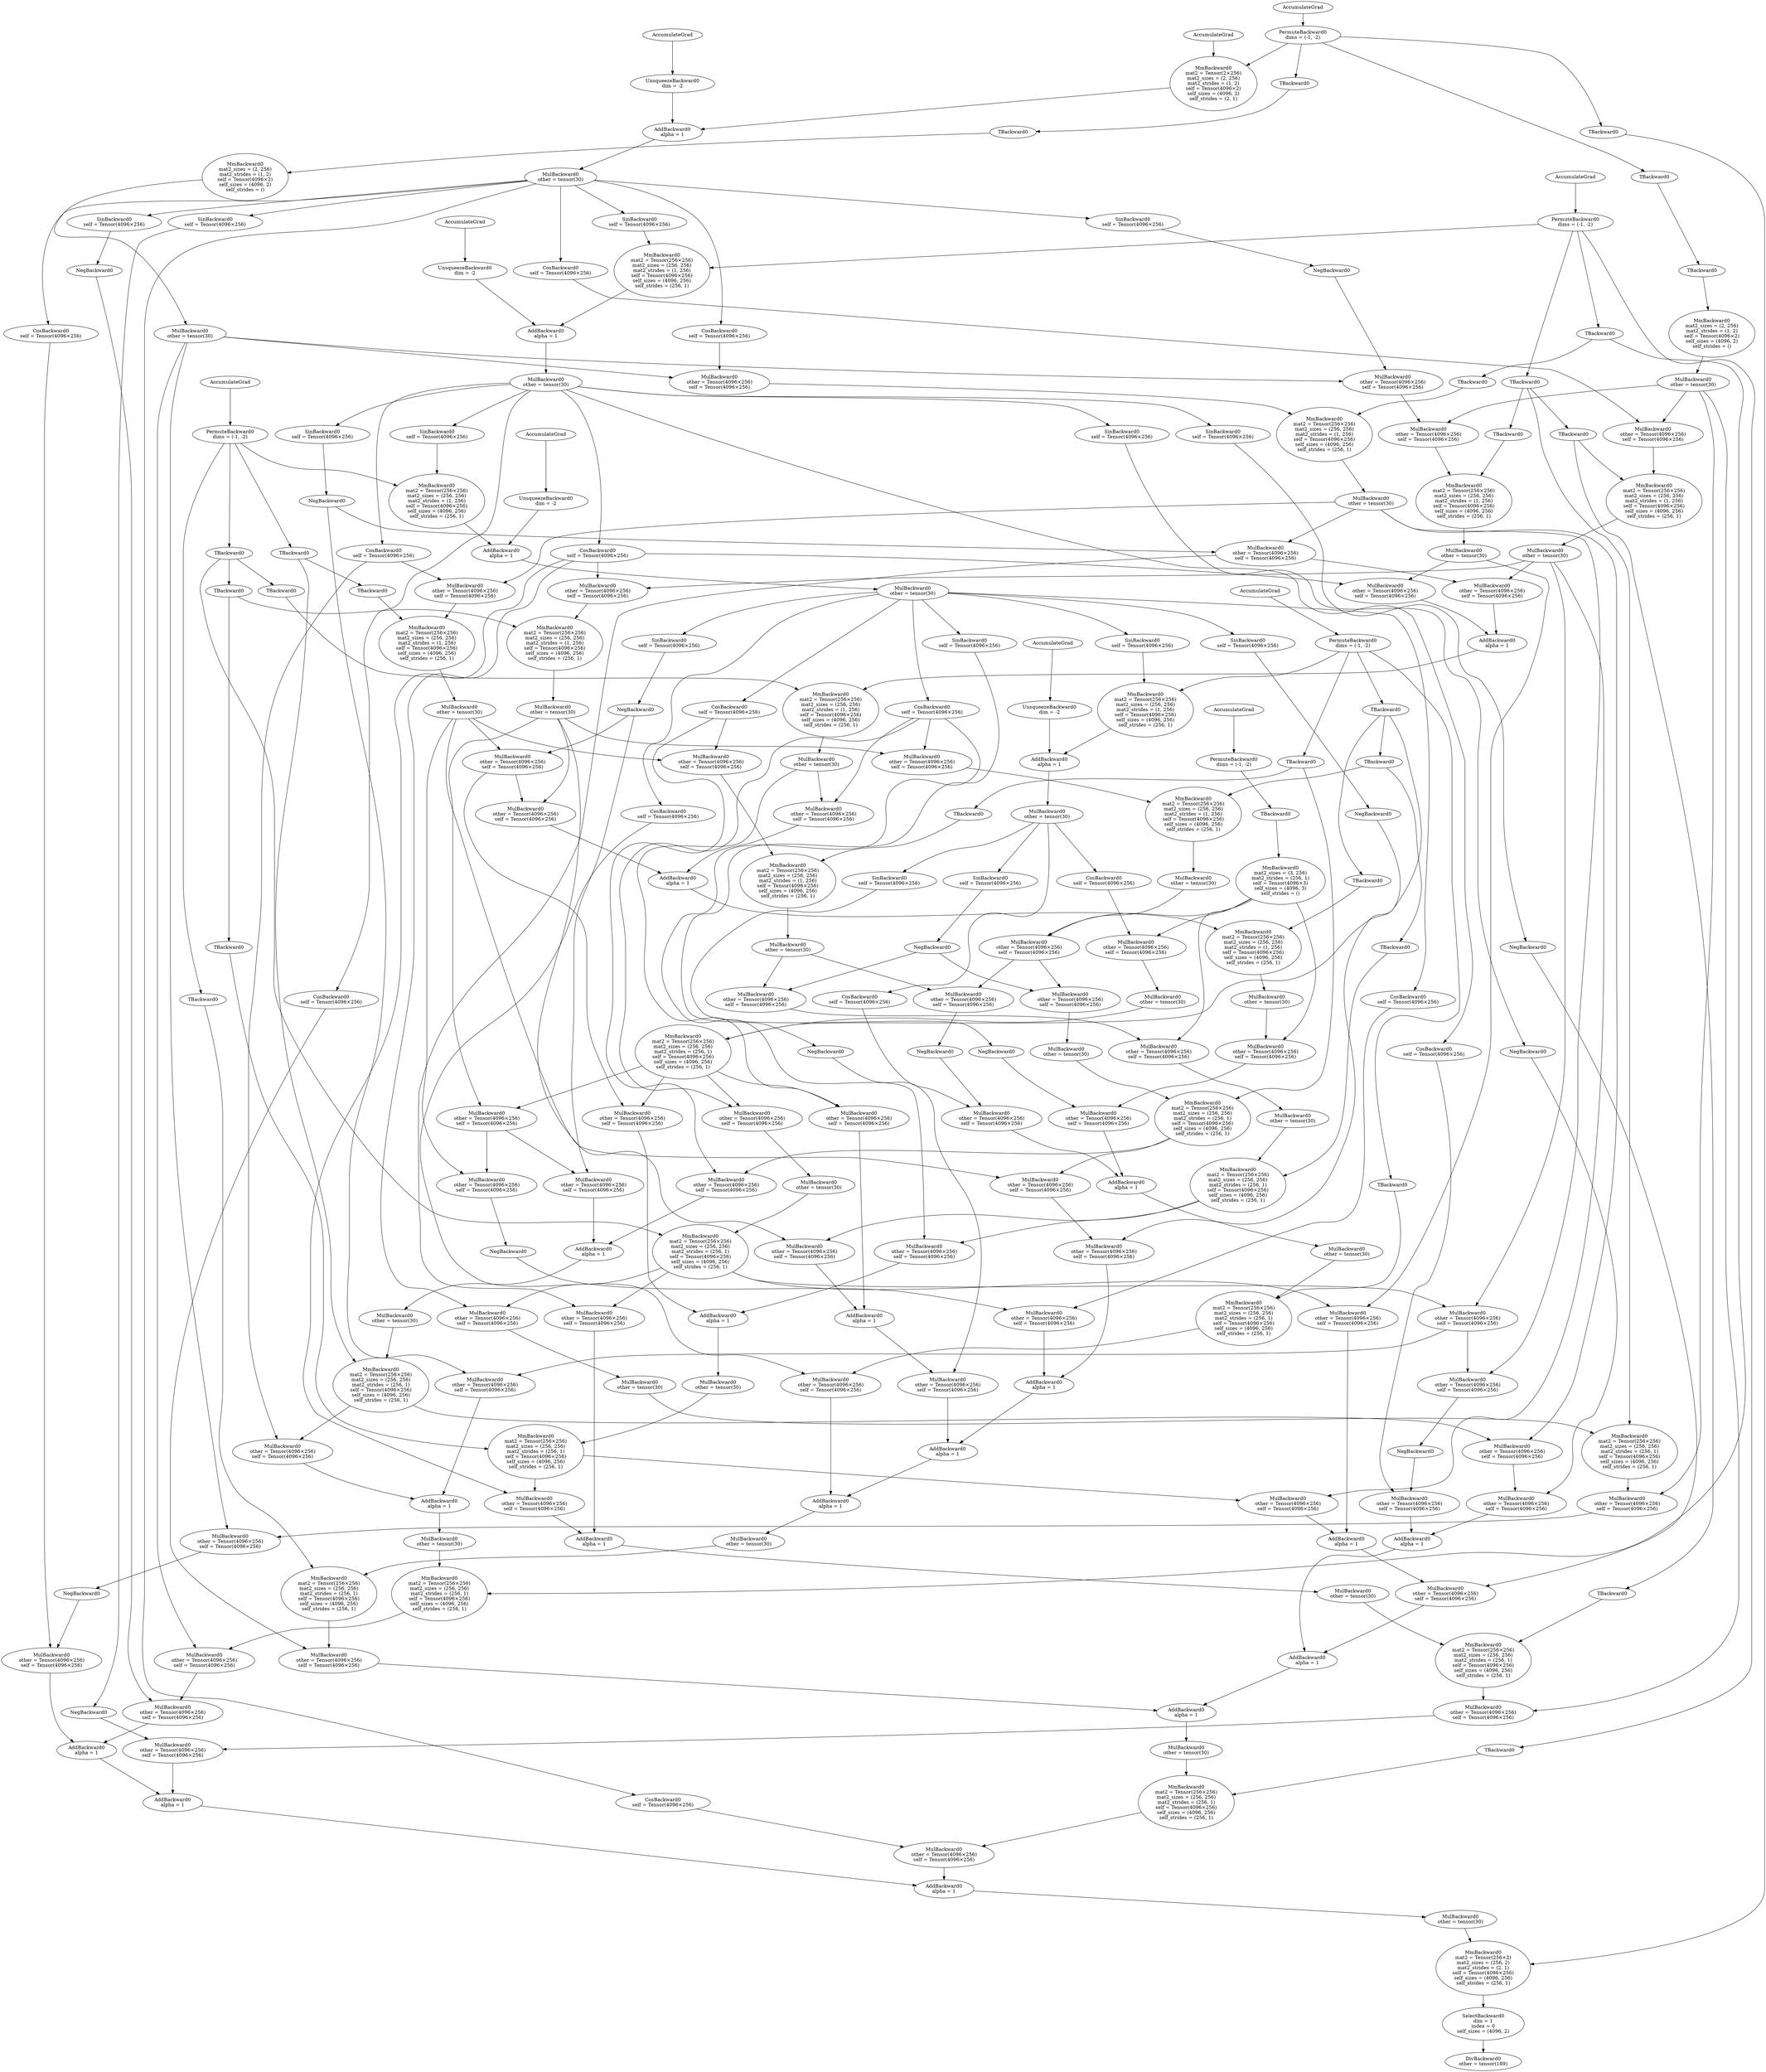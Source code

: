 digraph {
  "n14" -> "n13"
  "n13" -> "n12"
  "n12" -> "n11"
  "n11" -> "n10"
  "n10" -> "n9"
  "n9" -> "n8"
  "n13" -> "n26"
  "n26" -> "n25"
  "n25" -> "n24"
  "n24" -> "n23"
  "n23" -> "n22"
  "n31" -> "n30"
  "n13" -> "n30"
  "n30" -> "n29"
  "n33" -> "n32"
  "n32" -> "n29"
  "n29" -> "n28"
  "n28" -> "n27"
  "n27" -> "n22"
  "n22" -> "n21"
  "n37" -> "n36"
  "n36" -> "n35"
  "n35" -> "n34"
  "n34" -> "n21"
  "n21" -> "n20"
  "n20" -> "n19"
  "n47" -> "n46"
  "n46" -> "n45"
  "n45" -> "n44"
  "n44" -> "n43"
  "n28" -> "n60"
  "n60" -> "n59"
  "n36" -> "n59"
  "n59" -> "n58"
  "n62" -> "n61"
  "n61" -> "n58"
  "n58" -> "n57"
  "n57" -> "n56"
  "n56" -> "n55"
  "n64" -> "n63"
  "n63" -> "n55"
  "n55" -> "n54"
  "n66" -> "n65"
  "n65" -> "n54"
  "n54" -> "n53"
  "n53" -> "n52"
  "n52" -> "n51"
  "n68" -> "n67"
  "n67" -> "n51"
  "n51" -> "n50"
  "n70" -> "n69"
  "n69" -> "n50"
  "n50" -> "n49"
  "n49" -> "n48"
  "n48" -> "n43"
  "n43" -> "n42"
  "n42" -> "n41"
  "n67" -> "n71"
  "n71" -> "n41"
  "n41" -> "n40"
  "n53" -> "n72"
  "n72" -> "n40"
  "n40" -> "n39"
  "n39" -> "n38"
  "n63" -> "n73"
  "n73" -> "n38"
  "n38" -> "n19"
  "n19" -> "n18"
  "n57" -> "n75"
  "n75" -> "n74"
  "n74" -> "n18"
  "n18" -> "n17"
  "n20" -> "n84"
  "n57" -> "n85"
  "n85" -> "n84"
  "n84" -> "n83"
  "n73" -> "n86"
  "n86" -> "n83"
  "n83" -> "n82"
  "n82" -> "n81"
  "n41" -> "n81"
  "n81" -> "n80"
  "n53" -> "n88"
  "n88" -> "n87"
  "n87" -> "n80"
  "n80" -> "n79"
  "n82" -> "n96"
  "n72" -> "n96"
  "n96" -> "n95"
  "n71" -> "n97"
  "n97" -> "n95"
  "n95" -> "n94"
  "n94" -> "n93"
  "n44" -> "n93"
  "n93" -> "n92"
  "n49" -> "n99"
  "n99" -> "n98"
  "n98" -> "n92"
  "n92" -> "n91"
  "n91" -> "n90"
  "n67" -> "n100"
  "n100" -> "n90"
  "n90" -> "n89"
  "n53" -> "n101"
  "n101" -> "n89"
  "n89" -> "n79"
  "n79" -> "n78"
  "n78" -> "n77"
  "n63" -> "n102"
  "n102" -> "n77"
  "n77" -> "n76"
  "n57" -> "n103"
  "n103" -> "n76"
  "n76" -> "n17"
  "n17" -> "n16"
  "n16" -> "n15"
  "n36" -> "n104"
  "n104" -> "n15"
  "n15" -> "n8"
  "n8" -> "n7"
  "n28" -> "n106"
  "n106" -> "n105"
  "n105" -> "n7"
  "n7" -> "n6"
  "n9" -> "n109"
  "n23" -> "n110"
  "n38" -> "n113"
  "n85" -> "n113"
  "n113" -> "n112"
  "n112" -> "n111"
  "n35" -> "n111"
  "n111" -> "n110"
  "n110" -> "n109"
  "n109" -> "n108"
  "n108" -> "n107"
  "n28" -> "n114"
  "n114" -> "n107"
  "n107" -> "n6"
  "n6" -> "n5"
  "n9" -> "n137"
  "n28" -> "n138"
  "n138" -> "n137"
  "n137" -> "n136"
  "n104" -> "n139"
  "n139" -> "n136"
  "n136" -> "n135"
  "n135" -> "n134"
  "n103" -> "n134"
  "n134" -> "n133"
  "n102" -> "n140"
  "n140" -> "n133"
  "n133" -> "n132"
  "n132" -> "n131"
  "n101" -> "n131"
  "n131" -> "n130"
  "n100" -> "n141"
  "n141" -> "n130"
  "n130" -> "n129"
  "n129" -> "n128"
  "n98" -> "n128"
  "n128" -> "n127"
  "n44" -> "n127"
  "n127" -> "n126"
  "n126" -> "n125"
  "n97" -> "n142"
  "n142" -> "n125"
  "n125" -> "n124"
  "n72" -> "n124"
  "n124" -> "n123"
  "n132" -> "n144"
  "n87" -> "n144"
  "n144" -> "n143"
  "n41" -> "n143"
  "n143" -> "n123"
  "n123" -> "n122"
  "n122" -> "n121"
  "n86" -> "n145"
  "n145" -> "n121"
  "n121" -> "n120"
  "n85" -> "n120"
  "n120" -> "n119"
  "n135" -> "n147"
  "n74" -> "n147"
  "n147" -> "n146"
  "n38" -> "n146"
  "n146" -> "n119"
  "n119" -> "n118"
  "n118" -> "n117"
  "n34" -> "n148"
  "n148" -> "n117"
  "n117" -> "n116"
  "n23" -> "n116"
  "n116" -> "n115"
  "n28" -> "n150"
  "n150" -> "n149"
  "n149" -> "n115"
  "n115" -> "n5"
  "n5" -> "n4"
  "n135" -> "n158"
  "n77" -> "n158"
  "n158" -> "n157"
  "n57" -> "n160"
  "n160" -> "n159"
  "n159" -> "n157"
  "n157" -> "n156"
  "n135" -> "n163"
  "n19" -> "n163"
  "n163" -> "n162"
  "n162" -> "n161"
  "n57" -> "n164"
  "n164" -> "n161"
  "n161" -> "n156"
  "n156" -> "n155"
  "n121" -> "n167"
  "n20" -> "n167"
  "n167" -> "n166"
  "n9" -> "n172"
  "n28" -> "n174"
  "n174" -> "n173"
  "n173" -> "n172"
  "n172" -> "n171"
  "n23" -> "n171"
  "n171" -> "n170"
  "n35" -> "n175"
  "n175" -> "n170"
  "n170" -> "n169"
  "n169" -> "n168"
  "n38" -> "n168"
  "n168" -> "n166"
  "n166" -> "n165"
  "n57" -> "n177"
  "n177" -> "n176"
  "n176" -> "n165"
  "n165" -> "n155"
  "n155" -> "n154"
  "n132" -> "n185"
  "n90" -> "n185"
  "n185" -> "n184"
  "n53" -> "n187"
  "n187" -> "n186"
  "n186" -> "n184"
  "n184" -> "n183"
  "n132" -> "n190"
  "n81" -> "n190"
  "n190" -> "n189"
  "n189" -> "n188"
  "n53" -> "n191"
  "n191" -> "n188"
  "n188" -> "n183"
  "n183" -> "n182"
  "n125" -> "n194"
  "n82" -> "n194"
  "n194" -> "n193"
  "n147" -> "n199"
  "n20" -> "n199"
  "n199" -> "n198"
  "n169" -> "n200"
  "n85" -> "n200"
  "n200" -> "n198"
  "n198" -> "n197"
  "n73" -> "n201"
  "n201" -> "n197"
  "n197" -> "n196"
  "n196" -> "n195"
  "n41" -> "n195"
  "n195" -> "n193"
  "n193" -> "n192"
  "n53" -> "n203"
  "n203" -> "n202"
  "n202" -> "n192"
  "n192" -> "n182"
  "n182" -> "n181"
  "n129" -> "n210"
  "n93" -> "n210"
  "n210" -> "n209"
  "n209" -> "n208"
  "n49" -> "n211"
  "n211" -> "n208"
  "n208" -> "n207"
  "n144" -> "n217"
  "n82" -> "n217"
  "n217" -> "n216"
  "n196" -> "n218"
  "n72" -> "n218"
  "n218" -> "n216"
  "n216" -> "n215"
  "n71" -> "n219"
  "n219" -> "n215"
  "n215" -> "n214"
  "n214" -> "n213"
  "n44" -> "n213"
  "n213" -> "n212"
  "n49" -> "n221"
  "n221" -> "n220"
  "n220" -> "n212"
  "n212" -> "n207"
  "n207" -> "n206"
  "n206" -> "n205"
  "n67" -> "n222"
  "n222" -> "n205"
  "n205" -> "n204"
  "n53" -> "n223"
  "n223" -> "n204"
  "n204" -> "n181"
  "n181" -> "n180"
  "n180" -> "n179"
  "n63" -> "n224"
  "n224" -> "n179"
  "n179" -> "n178"
  "n57" -> "n225"
  "n225" -> "n178"
  "n178" -> "n154"
  "n154" -> "n153"
  "n153" -> "n152"
  "n36" -> "n226"
  "n226" -> "n152"
  "n152" -> "n151"
  "n28" -> "n227"
  "n227" -> "n151"
  "n151" -> "n4"
  "n4" -> "n3"
  "n3" -> "n2"
  "n13" -> "n228"
  "n228" -> "n2"
  "n2" -> "n1"
  "n1" -> "n0"
  "n0" [label="DivBackward0\nother = tensor(189)"];
  "n1" [label="SelectBackward0\ndim = 1\nindex = 0\nself_sizes = (4096, 2)"];
  "n2" [label="MmBackward0\nmat2 = Tensor(256×2)\nmat2_sizes = (256, 2)\nmat2_strides = (2, 1)\nself = Tensor(4096×256)\nself_sizes = (4096, 256)\nself_strides = (256, 1)"];
  "n3" [label="MulBackward0\nother = tensor(30)"];
  "n4" [label="AddBackward0\nalpha = 1"];
  "n5" [label="AddBackward0\nalpha = 1"];
  "n6" [label="AddBackward0\nalpha = 1"];
  "n7" [label="MulBackward0\nother = Tensor(4096×256)\nself = Tensor(4096×256)"];
  "n8" [label="MulBackward0\nother = Tensor(4096×256)\nself = Tensor(4096×256)"];
  "n9" [label="MulBackward0\nother = tensor(30)"];
  "n10" [label="MmBackward0\nmat2_sizes = (2, 256)\nmat2_strides = (1, 2)\nself = Tensor(4096×2)\nself_sizes = (4096, 2)\nself_strides = ()"];
  "n11" [label="TBackward0"];
  "n12" [label="TBackward0"];
  "n13" [label="PermuteBackward0\ndims = (-1, -2)"];
  "n14" [label="AccumulateGrad"];
  "n15" [label="MmBackward0\nmat2 = Tensor(256×256)\nmat2_sizes = (256, 256)\nmat2_strides = (256, 1)\nself = Tensor(4096×256)\nself_sizes = (4096, 256)\nself_strides = (256, 1)"];
  "n16" [label="MulBackward0\nother = tensor(30)"];
  "n17" [label="AddBackward0\nalpha = 1"];
  "n18" [label="MulBackward0\nother = Tensor(4096×256)\nself = Tensor(4096×256)"];
  "n19" [label="MulBackward0\nother = Tensor(4096×256)\nself = Tensor(4096×256)"];
  "n20" [label="MulBackward0\nother = tensor(30)"];
  "n21" [label="MmBackward0\nmat2 = Tensor(256×256)\nmat2_sizes = (256, 256)\nmat2_strides = (1, 256)\nself = Tensor(4096×256)\nself_sizes = (4096, 256)\nself_strides = (256, 1)"];
  "n22" [label="MulBackward0\nother = Tensor(4096×256)\nself = Tensor(4096×256)"];
  "n23" [label="MulBackward0\nother = tensor(30)"];
  "n24" [label="MmBackward0\nmat2_sizes = (2, 256)\nmat2_strides = (1, 2)\nself = Tensor(4096×2)\nself_sizes = (4096, 2)\nself_strides = ()"];
  "n25" [label="TBackward0"];
  "n26" [label="TBackward0"];
  "n27" [label="CosBackward0\nself = Tensor(4096×256)"];
  "n28" [label="MulBackward0\nother = tensor(30)"];
  "n29" [label="AddBackward0\nalpha = 1"];
  "n30" [label="MmBackward0\nmat2 = Tensor(2×256)\nmat2_sizes = (2, 256)\nmat2_strides = (1, 2)\nself = Tensor(4096×2)\nself_sizes = (4096, 2)\nself_strides = (2, 1)"];
  "n31" [label="AccumulateGrad"];
  "n32" [label="UnsqueezeBackward0\ndim = -2"];
  "n33" [label="AccumulateGrad"];
  "n34" [label="TBackward0"];
  "n35" [label="TBackward0"];
  "n36" [label="PermuteBackward0\ndims = (-1, -2)"];
  "n37" [label="AccumulateGrad"];
  "n38" [label="MmBackward0\nmat2 = Tensor(256×256)\nmat2_sizes = (256, 256)\nmat2_strides = (256, 1)\nself = Tensor(4096×256)\nself_sizes = (4096, 256)\nself_strides = (256, 1)"];
  "n39" [label="MulBackward0\nother = tensor(30)"];
  "n40" [label="MulBackward0\nother = Tensor(4096×256)\nself = Tensor(4096×256)"];
  "n41" [label="MmBackward0\nmat2 = Tensor(256×256)\nmat2_sizes = (256, 256)\nmat2_strides = (256, 1)\nself = Tensor(4096×256)\nself_sizes = (4096, 256)\nself_strides = (256, 1)"];
  "n42" [label="MulBackward0\nother = tensor(30)"];
  "n43" [label="MulBackward0\nother = Tensor(4096×256)\nself = Tensor(4096×256)"];
  "n44" [label="MmBackward0\nmat2_sizes = (3, 256)\nmat2_strides = (256, 1)\nself = Tensor(4096×3)\nself_sizes = (4096, 3)\nself_strides = ()"];
  "n45" [label="TBackward0"];
  "n46" [label="PermuteBackward0\ndims = (-1, -2)"];
  "n47" [label="AccumulateGrad"];
  "n48" [label="CosBackward0\nself = Tensor(4096×256)"];
  "n49" [label="MulBackward0\nother = tensor(30)"];
  "n50" [label="AddBackward0\nalpha = 1"];
  "n51" [label="MmBackward0\nmat2 = Tensor(256×256)\nmat2_sizes = (256, 256)\nmat2_strides = (1, 256)\nself = Tensor(4096×256)\nself_sizes = (4096, 256)\nself_strides = (256, 1)"];
  "n52" [label="SinBackward0\nself = Tensor(4096×256)"];
  "n53" [label="MulBackward0\nother = tensor(30)"];
  "n54" [label="AddBackward0\nalpha = 1"];
  "n55" [label="MmBackward0\nmat2 = Tensor(256×256)\nmat2_sizes = (256, 256)\nmat2_strides = (1, 256)\nself = Tensor(4096×256)\nself_sizes = (4096, 256)\nself_strides = (256, 1)"];
  "n56" [label="SinBackward0\nself = Tensor(4096×256)"];
  "n57" [label="MulBackward0\nother = tensor(30)"];
  "n58" [label="AddBackward0\nalpha = 1"];
  "n59" [label="MmBackward0\nmat2 = Tensor(256×256)\nmat2_sizes = (256, 256)\nmat2_strides = (1, 256)\nself = Tensor(4096×256)\nself_sizes = (4096, 256)\nself_strides = (256, 1)"];
  "n60" [label="SinBackward0\nself = Tensor(4096×256)"];
  "n61" [label="UnsqueezeBackward0\ndim = -2"];
  "n62" [label="AccumulateGrad"];
  "n63" [label="PermuteBackward0\ndims = (-1, -2)"];
  "n64" [label="AccumulateGrad"];
  "n65" [label="UnsqueezeBackward0\ndim = -2"];
  "n66" [label="AccumulateGrad"];
  "n67" [label="PermuteBackward0\ndims = (-1, -2)"];
  "n68" [label="AccumulateGrad"];
  "n69" [label="UnsqueezeBackward0\ndim = -2"];
  "n70" [label="AccumulateGrad"];
  "n71" [label="TBackward0"];
  "n72" [label="CosBackward0\nself = Tensor(4096×256)"];
  "n73" [label="TBackward0"];
  "n74" [label="NegBackward0"];
  "n75" [label="SinBackward0\nself = Tensor(4096×256)"];
  "n76" [label="MulBackward0\nother = Tensor(4096×256)\nself = Tensor(4096×256)"];
  "n77" [label="MmBackward0\nmat2 = Tensor(256×256)\nmat2_sizes = (256, 256)\nmat2_strides = (256, 1)\nself = Tensor(4096×256)\nself_sizes = (4096, 256)\nself_strides = (256, 1)"];
  "n78" [label="MulBackward0\nother = tensor(30)"];
  "n79" [label="AddBackward0\nalpha = 1"];
  "n80" [label="MulBackward0\nother = Tensor(4096×256)\nself = Tensor(4096×256)"];
  "n81" [label="MulBackward0\nother = Tensor(4096×256)\nself = Tensor(4096×256)"];
  "n82" [label="MulBackward0\nother = tensor(30)"];
  "n83" [label="MmBackward0\nmat2 = Tensor(256×256)\nmat2_sizes = (256, 256)\nmat2_strides = (1, 256)\nself = Tensor(4096×256)\nself_sizes = (4096, 256)\nself_strides = (256, 1)"];
  "n84" [label="MulBackward0\nother = Tensor(4096×256)\nself = Tensor(4096×256)"];
  "n85" [label="CosBackward0\nself = Tensor(4096×256)"];
  "n86" [label="TBackward0"];
  "n87" [label="NegBackward0"];
  "n88" [label="SinBackward0\nself = Tensor(4096×256)"];
  "n89" [label="MulBackward0\nother = Tensor(4096×256)\nself = Tensor(4096×256)"];
  "n90" [label="MmBackward0\nmat2 = Tensor(256×256)\nmat2_sizes = (256, 256)\nmat2_strides = (256, 1)\nself = Tensor(4096×256)\nself_sizes = (4096, 256)\nself_strides = (256, 1)"];
  "n91" [label="MulBackward0\nother = tensor(30)"];
  "n92" [label="MulBackward0\nother = Tensor(4096×256)\nself = Tensor(4096×256)"];
  "n93" [label="MulBackward0\nother = Tensor(4096×256)\nself = Tensor(4096×256)"];
  "n94" [label="MulBackward0\nother = tensor(30)"];
  "n95" [label="MmBackward0\nmat2 = Tensor(256×256)\nmat2_sizes = (256, 256)\nmat2_strides = (1, 256)\nself = Tensor(4096×256)\nself_sizes = (4096, 256)\nself_strides = (256, 1)"];
  "n96" [label="MulBackward0\nother = Tensor(4096×256)\nself = Tensor(4096×256)"];
  "n97" [label="TBackward0"];
  "n98" [label="NegBackward0"];
  "n99" [label="SinBackward0\nself = Tensor(4096×256)"];
  "n100" [label="TBackward0"];
  "n101" [label="CosBackward0\nself = Tensor(4096×256)"];
  "n102" [label="TBackward0"];
  "n103" [label="CosBackward0\nself = Tensor(4096×256)"];
  "n104" [label="TBackward0"];
  "n105" [label="NegBackward0"];
  "n106" [label="SinBackward0\nself = Tensor(4096×256)"];
  "n107" [label="MulBackward0\nother = Tensor(4096×256)\nself = Tensor(4096×256)"];
  "n108" [label="NegBackward0"];
  "n109" [label="MulBackward0\nother = Tensor(4096×256)\nself = Tensor(4096×256)"];
  "n110" [label="MulBackward0\nother = Tensor(4096×256)\nself = Tensor(4096×256)"];
  "n111" [label="MmBackward0\nmat2 = Tensor(256×256)\nmat2_sizes = (256, 256)\nmat2_strides = (256, 1)\nself = Tensor(4096×256)\nself_sizes = (4096, 256)\nself_strides = (256, 1)"];
  "n112" [label="MulBackward0\nother = tensor(30)"];
  "n113" [label="MulBackward0\nother = Tensor(4096×256)\nself = Tensor(4096×256)"];
  "n114" [label="CosBackward0\nself = Tensor(4096×256)"];
  "n115" [label="MulBackward0\nother = Tensor(4096×256)\nself = Tensor(4096×256)"];
  "n116" [label="MulBackward0\nother = Tensor(4096×256)\nself = Tensor(4096×256)"];
  "n117" [label="MmBackward0\nmat2 = Tensor(256×256)\nmat2_sizes = (256, 256)\nmat2_strides = (256, 1)\nself = Tensor(4096×256)\nself_sizes = (4096, 256)\nself_strides = (256, 1)"];
  "n118" [label="MulBackward0\nother = tensor(30)"];
  "n119" [label="AddBackward0\nalpha = 1"];
  "n120" [label="MulBackward0\nother = Tensor(4096×256)\nself = Tensor(4096×256)"];
  "n121" [label="MmBackward0\nmat2 = Tensor(256×256)\nmat2_sizes = (256, 256)\nmat2_strides = (256, 1)\nself = Tensor(4096×256)\nself_sizes = (4096, 256)\nself_strides = (256, 1)"];
  "n122" [label="MulBackward0\nother = tensor(30)"];
  "n123" [label="AddBackward0\nalpha = 1"];
  "n124" [label="MulBackward0\nother = Tensor(4096×256)\nself = Tensor(4096×256)"];
  "n125" [label="MmBackward0\nmat2 = Tensor(256×256)\nmat2_sizes = (256, 256)\nmat2_strides = (256, 1)\nself = Tensor(4096×256)\nself_sizes = (4096, 256)\nself_strides = (256, 1)"];
  "n126" [label="MulBackward0\nother = tensor(30)"];
  "n127" [label="MulBackward0\nother = Tensor(4096×256)\nself = Tensor(4096×256)"];
  "n128" [label="MulBackward0\nother = Tensor(4096×256)\nself = Tensor(4096×256)"];
  "n129" [label="MulBackward0\nother = tensor(30)"];
  "n130" [label="MmBackward0\nmat2 = Tensor(256×256)\nmat2_sizes = (256, 256)\nmat2_strides = (1, 256)\nself = Tensor(4096×256)\nself_sizes = (4096, 256)\nself_strides = (256, 1)"];
  "n131" [label="MulBackward0\nother = Tensor(4096×256)\nself = Tensor(4096×256)"];
  "n132" [label="MulBackward0\nother = tensor(30)"];
  "n133" [label="MmBackward0\nmat2 = Tensor(256×256)\nmat2_sizes = (256, 256)\nmat2_strides = (1, 256)\nself = Tensor(4096×256)\nself_sizes = (4096, 256)\nself_strides = (256, 1)"];
  "n134" [label="MulBackward0\nother = Tensor(4096×256)\nself = Tensor(4096×256)"];
  "n135" [label="MulBackward0\nother = tensor(30)"];
  "n136" [label="MmBackward0\nmat2 = Tensor(256×256)\nmat2_sizes = (256, 256)\nmat2_strides = (1, 256)\nself = Tensor(4096×256)\nself_sizes = (4096, 256)\nself_strides = (256, 1)"];
  "n137" [label="MulBackward0\nother = Tensor(4096×256)\nself = Tensor(4096×256)"];
  "n138" [label="CosBackward0\nself = Tensor(4096×256)"];
  "n139" [label="TBackward0"];
  "n140" [label="TBackward0"];
  "n141" [label="TBackward0"];
  "n142" [label="TBackward0"];
  "n143" [label="MulBackward0\nother = Tensor(4096×256)\nself = Tensor(4096×256)"];
  "n144" [label="MulBackward0\nother = Tensor(4096×256)\nself = Tensor(4096×256)"];
  "n145" [label="TBackward0"];
  "n146" [label="MulBackward0\nother = Tensor(4096×256)\nself = Tensor(4096×256)"];
  "n147" [label="MulBackward0\nother = Tensor(4096×256)\nself = Tensor(4096×256)"];
  "n148" [label="TBackward0"];
  "n149" [label="NegBackward0"];
  "n150" [label="SinBackward0\nself = Tensor(4096×256)"];
  "n151" [label="MulBackward0\nother = Tensor(4096×256)\nself = Tensor(4096×256)"];
  "n152" [label="MmBackward0\nmat2 = Tensor(256×256)\nmat2_sizes = (256, 256)\nmat2_strides = (256, 1)\nself = Tensor(4096×256)\nself_sizes = (4096, 256)\nself_strides = (256, 1)"];
  "n153" [label="MulBackward0\nother = tensor(30)"];
  "n154" [label="AddBackward0\nalpha = 1"];
  "n155" [label="AddBackward0\nalpha = 1"];
  "n156" [label="AddBackward0\nalpha = 1"];
  "n157" [label="MulBackward0\nother = Tensor(4096×256)\nself = Tensor(4096×256)"];
  "n158" [label="MulBackward0\nother = Tensor(4096×256)\nself = Tensor(4096×256)"];
  "n159" [label="NegBackward0"];
  "n160" [label="SinBackward0\nself = Tensor(4096×256)"];
  "n161" [label="MulBackward0\nother = Tensor(4096×256)\nself = Tensor(4096×256)"];
  "n162" [label="NegBackward0"];
  "n163" [label="MulBackward0\nother = Tensor(4096×256)\nself = Tensor(4096×256)"];
  "n164" [label="CosBackward0\nself = Tensor(4096×256)"];
  "n165" [label="MulBackward0\nother = Tensor(4096×256)\nself = Tensor(4096×256)"];
  "n166" [label="AddBackward0\nalpha = 1"];
  "n167" [label="MulBackward0\nother = Tensor(4096×256)\nself = Tensor(4096×256)"];
  "n168" [label="MulBackward0\nother = Tensor(4096×256)\nself = Tensor(4096×256)"];
  "n169" [label="MulBackward0\nother = tensor(30)"];
  "n170" [label="MmBackward0\nmat2 = Tensor(256×256)\nmat2_sizes = (256, 256)\nmat2_strides = (1, 256)\nself = Tensor(4096×256)\nself_sizes = (4096, 256)\nself_strides = (256, 1)"];
  "n171" [label="MulBackward0\nother = Tensor(4096×256)\nself = Tensor(4096×256)"];
  "n172" [label="MulBackward0\nother = Tensor(4096×256)\nself = Tensor(4096×256)"];
  "n173" [label="NegBackward0"];
  "n174" [label="SinBackward0\nself = Tensor(4096×256)"];
  "n175" [label="TBackward0"];
  "n176" [label="NegBackward0"];
  "n177" [label="SinBackward0\nself = Tensor(4096×256)"];
  "n178" [label="MulBackward0\nother = Tensor(4096×256)\nself = Tensor(4096×256)"];
  "n179" [label="MmBackward0\nmat2 = Tensor(256×256)\nmat2_sizes = (256, 256)\nmat2_strides = (256, 1)\nself = Tensor(4096×256)\nself_sizes = (4096, 256)\nself_strides = (256, 1)"];
  "n180" [label="MulBackward0\nother = tensor(30)"];
  "n181" [label="AddBackward0\nalpha = 1"];
  "n182" [label="AddBackward0\nalpha = 1"];
  "n183" [label="AddBackward0\nalpha = 1"];
  "n184" [label="MulBackward0\nother = Tensor(4096×256)\nself = Tensor(4096×256)"];
  "n185" [label="MulBackward0\nother = Tensor(4096×256)\nself = Tensor(4096×256)"];
  "n186" [label="NegBackward0"];
  "n187" [label="SinBackward0\nself = Tensor(4096×256)"];
  "n188" [label="MulBackward0\nother = Tensor(4096×256)\nself = Tensor(4096×256)"];
  "n189" [label="NegBackward0"];
  "n190" [label="MulBackward0\nother = Tensor(4096×256)\nself = Tensor(4096×256)"];
  "n191" [label="CosBackward0\nself = Tensor(4096×256)"];
  "n192" [label="MulBackward0\nother = Tensor(4096×256)\nself = Tensor(4096×256)"];
  "n193" [label="AddBackward0\nalpha = 1"];
  "n194" [label="MulBackward0\nother = Tensor(4096×256)\nself = Tensor(4096×256)"];
  "n195" [label="MulBackward0\nother = Tensor(4096×256)\nself = Tensor(4096×256)"];
  "n196" [label="MulBackward0\nother = tensor(30)"];
  "n197" [label="MmBackward0\nmat2 = Tensor(256×256)\nmat2_sizes = (256, 256)\nmat2_strides = (1, 256)\nself = Tensor(4096×256)\nself_sizes = (4096, 256)\nself_strides = (256, 1)"];
  "n198" [label="AddBackward0\nalpha = 1"];
  "n199" [label="MulBackward0\nother = Tensor(4096×256)\nself = Tensor(4096×256)"];
  "n200" [label="MulBackward0\nother = Tensor(4096×256)\nself = Tensor(4096×256)"];
  "n201" [label="TBackward0"];
  "n202" [label="NegBackward0"];
  "n203" [label="SinBackward0\nself = Tensor(4096×256)"];
  "n204" [label="MulBackward0\nother = Tensor(4096×256)\nself = Tensor(4096×256)"];
  "n205" [label="MmBackward0\nmat2 = Tensor(256×256)\nmat2_sizes = (256, 256)\nmat2_strides = (256, 1)\nself = Tensor(4096×256)\nself_sizes = (4096, 256)\nself_strides = (256, 1)"];
  "n206" [label="MulBackward0\nother = tensor(30)"];
  "n207" [label="AddBackward0\nalpha = 1"];
  "n208" [label="MulBackward0\nother = Tensor(4096×256)\nself = Tensor(4096×256)"];
  "n209" [label="NegBackward0"];
  "n210" [label="MulBackward0\nother = Tensor(4096×256)\nself = Tensor(4096×256)"];
  "n211" [label="CosBackward0\nself = Tensor(4096×256)"];
  "n212" [label="MulBackward0\nother = Tensor(4096×256)\nself = Tensor(4096×256)"];
  "n213" [label="MulBackward0\nother = Tensor(4096×256)\nself = Tensor(4096×256)"];
  "n214" [label="MulBackward0\nother = tensor(30)"];
  "n215" [label="MmBackward0\nmat2 = Tensor(256×256)\nmat2_sizes = (256, 256)\nmat2_strides = (1, 256)\nself = Tensor(4096×256)\nself_sizes = (4096, 256)\nself_strides = (256, 1)"];
  "n216" [label="AddBackward0\nalpha = 1"];
  "n217" [label="MulBackward0\nother = Tensor(4096×256)\nself = Tensor(4096×256)"];
  "n218" [label="MulBackward0\nother = Tensor(4096×256)\nself = Tensor(4096×256)"];
  "n219" [label="TBackward0"];
  "n220" [label="NegBackward0"];
  "n221" [label="SinBackward0\nself = Tensor(4096×256)"];
  "n222" [label="TBackward0"];
  "n223" [label="CosBackward0\nself = Tensor(4096×256)"];
  "n224" [label="TBackward0"];
  "n225" [label="CosBackward0\nself = Tensor(4096×256)"];
  "n226" [label="TBackward0"];
  "n227" [label="CosBackward0\nself = Tensor(4096×256)"];
  "n228" [label="TBackward0"];
}
